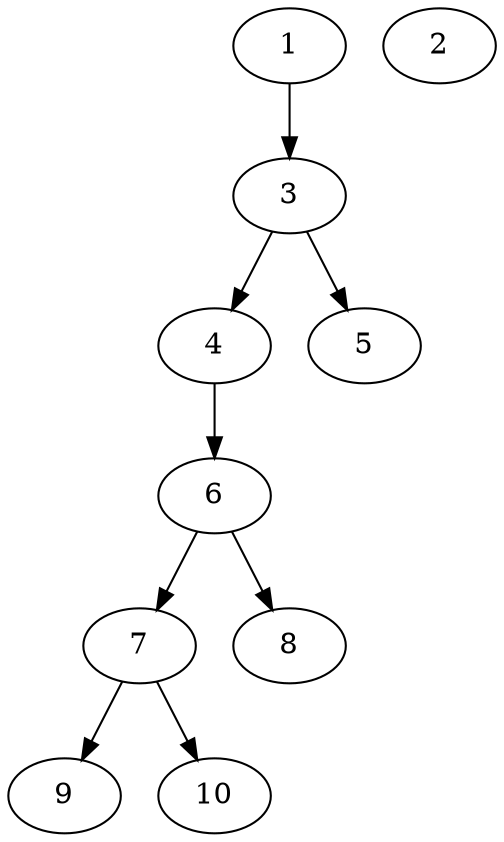 // DAG (tier=1-easy, mode=compute, n=10, ccr=0.300, fat=0.361, density=0.387, regular=0.679, jump=0.012, mindata=262144, maxdata=2097152)
// DAG automatically generated by daggen at Sun Aug 24 16:33:32 2025
// /home/ermia/Project/Environments/daggen/bin/daggen --dot --ccr 0.300 --fat 0.361 --regular 0.679 --density 0.387 --jump 0.012 --mindata 262144 --maxdata 2097152 -n 10 
digraph G {
  1 [size="7205232502218707", alpha="0.12", expect_size="3602616251109353"]
  1 -> 3 [size ="3643013070848"]
  2 [size="38318520034061032", alpha="0.12", expect_size="19159260017030516"]
  3 [size="1619290747505668", alpha="0.18", expect_size="809645373752834"]
  3 -> 4 [size ="1315467952128"]
  3 -> 5 [size ="1315467952128"]
  4 [size="282796453322031104", alpha="0.05", expect_size="141398226661015552"]
  4 -> 6 [size ="3446719643648"]
  5 [size="5316115310324353", alpha="0.07", expect_size="2658057655162176"]
  6 [size="253496999918020", alpha="0.02", expect_size="126748499959010"]
  6 -> 7 [size ="6809880363008"]
  6 -> 8 [size ="6809880363008"]
  7 [size="471841091402404", alpha="0.07", expect_size="235920545701202"]
  7 -> 9 [size ="14220401836032"]
  7 -> 10 [size ="14220401836032"]
  8 [size="5521057167676801024", alpha="0.01", expect_size="2760528583838400512"]
  9 [size="6065849465028214784", alpha="0.10", expect_size="3032924732514107392"]
  10 [size="2949634483600907", alpha="0.05", expect_size="1474817241800453"]
}
